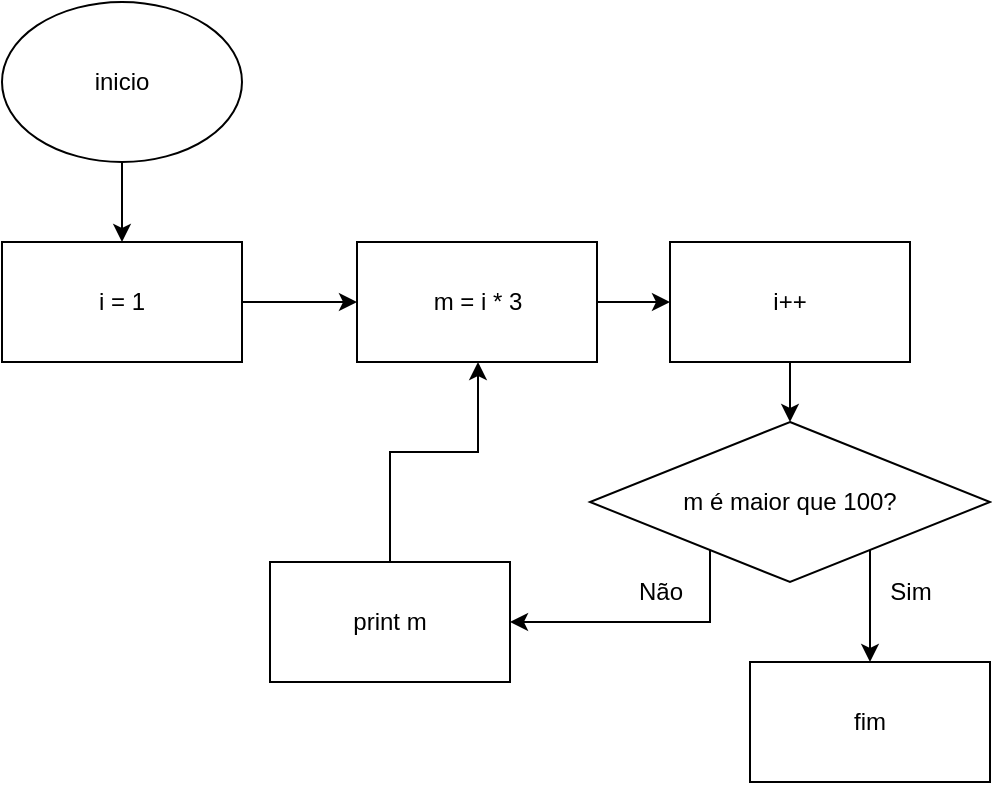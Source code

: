 <mxfile version="21.0.1" type="device"><diagram name="Page-1" id="FS_t3TibVM0Rqvti9VCZ"><mxGraphModel dx="794" dy="661" grid="1" gridSize="10" guides="1" tooltips="1" connect="1" arrows="1" fold="1" page="1" pageScale="1" pageWidth="827" pageHeight="1169" math="0" shadow="0"><root><mxCell id="0"/><mxCell id="1" parent="0"/><mxCell id="TRlIhJGhbbHCOK1NBxe4-53" style="edgeStyle=orthogonalEdgeStyle;rounded=0;orthogonalLoop=1;jettySize=auto;html=1;" edge="1" parent="1" source="TRlIhJGhbbHCOK1NBxe4-54" target="TRlIhJGhbbHCOK1NBxe4-67"><mxGeometry relative="1" as="geometry"><mxPoint x="90" y="180" as="targetPoint"/></mxGeometry></mxCell><mxCell id="TRlIhJGhbbHCOK1NBxe4-54" value="inicio" style="ellipse;whiteSpace=wrap;html=1;" vertex="1" parent="1"><mxGeometry x="176" y="60" width="120" height="80" as="geometry"/></mxCell><mxCell id="TRlIhJGhbbHCOK1NBxe4-57" style="edgeStyle=orthogonalEdgeStyle;rounded=0;orthogonalLoop=1;jettySize=auto;html=1;" edge="1" parent="1" source="TRlIhJGhbbHCOK1NBxe4-58" target="TRlIhJGhbbHCOK1NBxe4-60"><mxGeometry relative="1" as="geometry"/></mxCell><mxCell id="TRlIhJGhbbHCOK1NBxe4-58" value="m = i * 3" style="rounded=0;whiteSpace=wrap;html=1;" vertex="1" parent="1"><mxGeometry x="353.5" y="180" width="120" height="60" as="geometry"/></mxCell><mxCell id="TRlIhJGhbbHCOK1NBxe4-59" style="edgeStyle=orthogonalEdgeStyle;rounded=0;orthogonalLoop=1;jettySize=auto;html=1;" edge="1" parent="1" source="TRlIhJGhbbHCOK1NBxe4-60" target="TRlIhJGhbbHCOK1NBxe4-63"><mxGeometry relative="1" as="geometry"/></mxCell><mxCell id="TRlIhJGhbbHCOK1NBxe4-60" value="i++" style="rounded=0;whiteSpace=wrap;html=1;" vertex="1" parent="1"><mxGeometry x="510" y="180" width="120" height="60" as="geometry"/></mxCell><mxCell id="TRlIhJGhbbHCOK1NBxe4-61" style="edgeStyle=orthogonalEdgeStyle;rounded=0;orthogonalLoop=1;jettySize=auto;html=1;" edge="1" parent="1" source="TRlIhJGhbbHCOK1NBxe4-63" target="TRlIhJGhbbHCOK1NBxe4-69"><mxGeometry relative="1" as="geometry"><Array as="points"><mxPoint x="530" y="370"/></Array></mxGeometry></mxCell><mxCell id="TRlIhJGhbbHCOK1NBxe4-62" style="edgeStyle=orthogonalEdgeStyle;rounded=0;orthogonalLoop=1;jettySize=auto;html=1;" edge="1" parent="1" source="TRlIhJGhbbHCOK1NBxe4-63" target="TRlIhJGhbbHCOK1NBxe4-65"><mxGeometry relative="1" as="geometry"><Array as="points"><mxPoint x="610" y="370"/><mxPoint x="610" y="370"/></Array></mxGeometry></mxCell><mxCell id="TRlIhJGhbbHCOK1NBxe4-63" value="m é maior que 100?" style="rhombus;whiteSpace=wrap;html=1;" vertex="1" parent="1"><mxGeometry x="470" y="270" width="200" height="80" as="geometry"/></mxCell><mxCell id="TRlIhJGhbbHCOK1NBxe4-64" value="Não" style="text;html=1;align=center;verticalAlign=middle;resizable=0;points=[];autosize=1;strokeColor=none;fillColor=none;" vertex="1" parent="1"><mxGeometry x="480" y="340" width="50" height="30" as="geometry"/></mxCell><mxCell id="TRlIhJGhbbHCOK1NBxe4-65" value="fim" style="rounded=0;whiteSpace=wrap;html=1;" vertex="1" parent="1"><mxGeometry x="550" y="390" width="120" height="60" as="geometry"/></mxCell><mxCell id="TRlIhJGhbbHCOK1NBxe4-66" value="Sim" style="text;html=1;align=center;verticalAlign=middle;resizable=0;points=[];autosize=1;strokeColor=none;fillColor=none;" vertex="1" parent="1"><mxGeometry x="610" y="340" width="40" height="30" as="geometry"/></mxCell><mxCell id="TRlIhJGhbbHCOK1NBxe4-68" style="edgeStyle=orthogonalEdgeStyle;rounded=0;orthogonalLoop=1;jettySize=auto;html=1;" edge="1" parent="1" source="TRlIhJGhbbHCOK1NBxe4-67" target="TRlIhJGhbbHCOK1NBxe4-58"><mxGeometry relative="1" as="geometry"/></mxCell><mxCell id="TRlIhJGhbbHCOK1NBxe4-67" value="i = 1" style="rounded=0;whiteSpace=wrap;html=1;" vertex="1" parent="1"><mxGeometry x="176" y="180" width="120" height="60" as="geometry"/></mxCell><mxCell id="TRlIhJGhbbHCOK1NBxe4-70" style="edgeStyle=orthogonalEdgeStyle;rounded=0;orthogonalLoop=1;jettySize=auto;html=1;" edge="1" parent="1" source="TRlIhJGhbbHCOK1NBxe4-69" target="TRlIhJGhbbHCOK1NBxe4-58"><mxGeometry relative="1" as="geometry"><Array as="points"><mxPoint x="370" y="285"/><mxPoint x="414" y="285"/></Array></mxGeometry></mxCell><mxCell id="TRlIhJGhbbHCOK1NBxe4-69" value="print m" style="rounded=0;whiteSpace=wrap;html=1;" vertex="1" parent="1"><mxGeometry x="310" y="340" width="120" height="60" as="geometry"/></mxCell></root></mxGraphModel></diagram></mxfile>